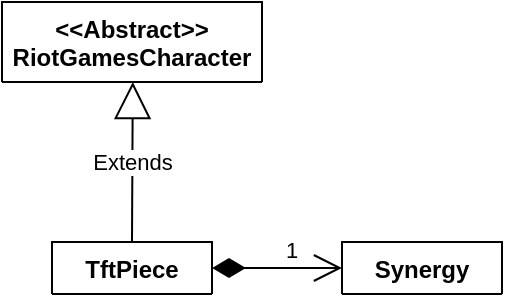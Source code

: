 <mxfile version="13.8.0" type="device"><diagram id="YSxm3WQy-rBj6hykO95Y" name="Page-1"><mxGraphModel dx="1185" dy="588" grid="1" gridSize="10" guides="1" tooltips="1" connect="1" arrows="1" fold="1" page="1" pageScale="1" pageWidth="850" pageHeight="1100" math="0" shadow="0"><root><mxCell id="0"/><mxCell id="1" parent="0"/><mxCell id="n7eZzN7hO-FXDpuXAq5Q-1" value="&lt;&lt;Abstract&gt;&gt;&#10;RiotGamesCharacter" style="swimlane;fontStyle=1;align=center;verticalAlign=top;childLayout=stackLayout;horizontal=1;startSize=40;horizontalStack=0;resizeParent=1;resizeParentMax=0;resizeLast=0;collapsible=1;marginBottom=0;" parent="1" vertex="1" collapsed="1"><mxGeometry x="60" y="40" width="130" height="40" as="geometry"><mxRectangle x="60" y="40" width="240" height="160" as="alternateBounds"/></mxGeometry></mxCell><mxCell id="n7eZzN7hO-FXDpuXAq5Q-2" value="# name = String&#10;# loreRegion = String" style="text;strokeColor=none;fillColor=none;align=left;verticalAlign=top;spacingLeft=4;spacingRight=4;overflow=hidden;rotatable=0;points=[[0,0.5],[1,0.5]];portConstraint=eastwest;" parent="n7eZzN7hO-FXDpuXAq5Q-1" vertex="1"><mxGeometry y="40" width="130" height="44" as="geometry"/></mxCell><mxCell id="n7eZzN7hO-FXDpuXAq5Q-3" value="" style="line;strokeWidth=1;fillColor=none;align=left;verticalAlign=middle;spacingTop=-1;spacingLeft=3;spacingRight=3;rotatable=0;labelPosition=right;points=[];portConstraint=eastwest;" parent="n7eZzN7hO-FXDpuXAq5Q-1" vertex="1"><mxGeometry y="84" width="130" height="8" as="geometry"/></mxCell><mxCell id="n7eZzN7hO-FXDpuXAq5Q-4" value="+ getName() : String&#10;+ setName(name : String) : void&#10;+ getLoreRegion() : String&#10;+ setLoreRegion(loreRegion : String) : void" style="text;strokeColor=none;fillColor=none;align=left;verticalAlign=top;spacingLeft=4;spacingRight=4;overflow=hidden;rotatable=0;points=[[0,0.5],[1,0.5]];portConstraint=eastwest;" parent="n7eZzN7hO-FXDpuXAq5Q-1" vertex="1"><mxGeometry y="92" width="130" height="68" as="geometry"/></mxCell><mxCell id="Jw7Fyg4gbwoxMuvD4Lsc-1" value="Extends" style="endArrow=block;endSize=16;endFill=0;html=1;exitX=0.5;exitY=0;exitDx=0;exitDy=0;entryX=0.503;entryY=1;entryDx=0;entryDy=0;entryPerimeter=0;" edge="1" parent="1" source="n7eZzN7hO-FXDpuXAq5Q-11" target="n7eZzN7hO-FXDpuXAq5Q-4"><mxGeometry width="160" relative="1" as="geometry"><mxPoint x="400" y="130" as="sourcePoint"/><mxPoint x="560" y="130" as="targetPoint"/></mxGeometry></mxCell><mxCell id="Jw7Fyg4gbwoxMuvD4Lsc-2" value="1" style="endArrow=open;html=1;endSize=12;startArrow=diamondThin;startSize=14;startFill=1;edgeStyle=orthogonalEdgeStyle;align=left;verticalAlign=bottom;entryX=0;entryY=0.5;entryDx=0;entryDy=0;" edge="1" parent="1" source="n7eZzN7hO-FXDpuXAq5Q-12" target="n7eZzN7hO-FXDpuXAq5Q-22"><mxGeometry x="0.077" relative="1" as="geometry"><mxPoint x="300" y="348" as="sourcePoint"/><mxPoint x="460" y="348" as="targetPoint"/><mxPoint as="offset"/></mxGeometry></mxCell><mxCell id="n7eZzN7hO-FXDpuXAq5Q-11" value="TftPiece" style="swimlane;fontStyle=1;align=center;verticalAlign=top;childLayout=stackLayout;horizontal=1;startSize=26;horizontalStack=0;resizeParent=1;resizeParentMax=0;resizeLast=0;collapsible=1;marginBottom=0;" parent="1" vertex="1" collapsed="1"><mxGeometry x="85" y="160" width="80" height="26" as="geometry"><mxRectangle x="60" y="280" width="240" height="310" as="alternateBounds"/></mxGeometry></mxCell><mxCell id="n7eZzN7hO-FXDpuXAq5Q-12" value="- cost : int&#10;- synergies : Synergy&#10;- starLevel : int&#10;- chosen : boolean&#10;- items : String [ ]" style="text;strokeColor=none;fillColor=none;align=left;verticalAlign=top;spacingLeft=4;spacingRight=4;overflow=hidden;rotatable=0;points=[[0,0.5],[1,0.5]];portConstraint=eastwest;" parent="n7eZzN7hO-FXDpuXAq5Q-11" vertex="1"><mxGeometry y="26" width="80" height="84" as="geometry"/></mxCell><mxCell id="n7eZzN7hO-FXDpuXAq5Q-13" value="" style="line;strokeWidth=1;fillColor=none;align=left;verticalAlign=middle;spacingTop=-1;spacingLeft=3;spacingRight=3;rotatable=0;labelPosition=right;points=[];portConstraint=eastwest;" parent="n7eZzN7hO-FXDpuXAq5Q-11" vertex="1"><mxGeometry y="110" width="80" height="8" as="geometry"/></mxCell><mxCell id="n7eZzN7hO-FXDpuXAq5Q-14" value="+ getCost() : int&#10;+ setCost(cost : int) : void&#10;+ getSynergies() : Synergy&#10;+ setSynergies(synergies : Synergy) : void&#10;+ getStarLevel() : int&#10;+ setStarLevel(starLevel : int) : void&#10;+ isChosen() : boolean&#10;+ setChosen(chosen : boolean) : void&#10;+ getItems() : String [ ]&#10;+ getItem(index : int) : String&#10;+ setItem(item : String) : void&#10;+ toString() : String&#10;+ compareTo(o : TftPiece) : int" style="text;strokeColor=none;fillColor=none;align=left;verticalAlign=top;spacingLeft=4;spacingRight=4;overflow=hidden;rotatable=0;points=[[0,0.5],[1,0.5]];portConstraint=eastwest;" parent="n7eZzN7hO-FXDpuXAq5Q-11" vertex="1"><mxGeometry y="118" width="80" height="192" as="geometry"/></mxCell><mxCell id="n7eZzN7hO-FXDpuXAq5Q-21" value="Synergy" style="swimlane;fontStyle=1;align=center;verticalAlign=top;childLayout=stackLayout;horizontal=1;startSize=26;horizontalStack=0;resizeParent=1;resizeParentMax=0;resizeLast=0;collapsible=1;marginBottom=0;" parent="1" vertex="1" collapsed="1"><mxGeometry x="230" y="160" width="80" height="26" as="geometry"><mxRectangle x="440" y="280" width="230" height="150" as="alternateBounds"/></mxGeometry></mxCell><mxCell id="n7eZzN7hO-FXDpuXAq5Q-22" value="- traitOrigin : String&#10;- traitClass : String" style="text;strokeColor=none;fillColor=none;align=left;verticalAlign=top;spacingLeft=4;spacingRight=4;overflow=hidden;rotatable=0;points=[[0,0.5],[1,0.5]];portConstraint=eastwest;" parent="n7eZzN7hO-FXDpuXAq5Q-21" vertex="1"><mxGeometry y="26" width="80" height="34" as="geometry"/></mxCell><mxCell id="n7eZzN7hO-FXDpuXAq5Q-23" value="" style="line;strokeWidth=1;fillColor=none;align=left;verticalAlign=middle;spacingTop=-1;spacingLeft=3;spacingRight=3;rotatable=0;labelPosition=right;points=[];portConstraint=eastwest;" parent="n7eZzN7hO-FXDpuXAq5Q-21" vertex="1"><mxGeometry y="60" width="80" height="8" as="geometry"/></mxCell><mxCell id="n7eZzN7hO-FXDpuXAq5Q-24" value="+ toString() : String&#10;+ getTraitOrigin() : String&#10;+ setTraitOrigin (traitOrigin : String) : void&#10;+ getTraitClass() : String&#10;+ setTraitClass (traitClass : String) : void" style="text;strokeColor=none;fillColor=none;align=left;verticalAlign=top;spacingLeft=4;spacingRight=4;overflow=hidden;rotatable=0;points=[[0,0.5],[1,0.5]];portConstraint=eastwest;" parent="n7eZzN7hO-FXDpuXAq5Q-21" vertex="1"><mxGeometry y="68" width="80" height="82" as="geometry"/></mxCell></root></mxGraphModel></diagram></mxfile>